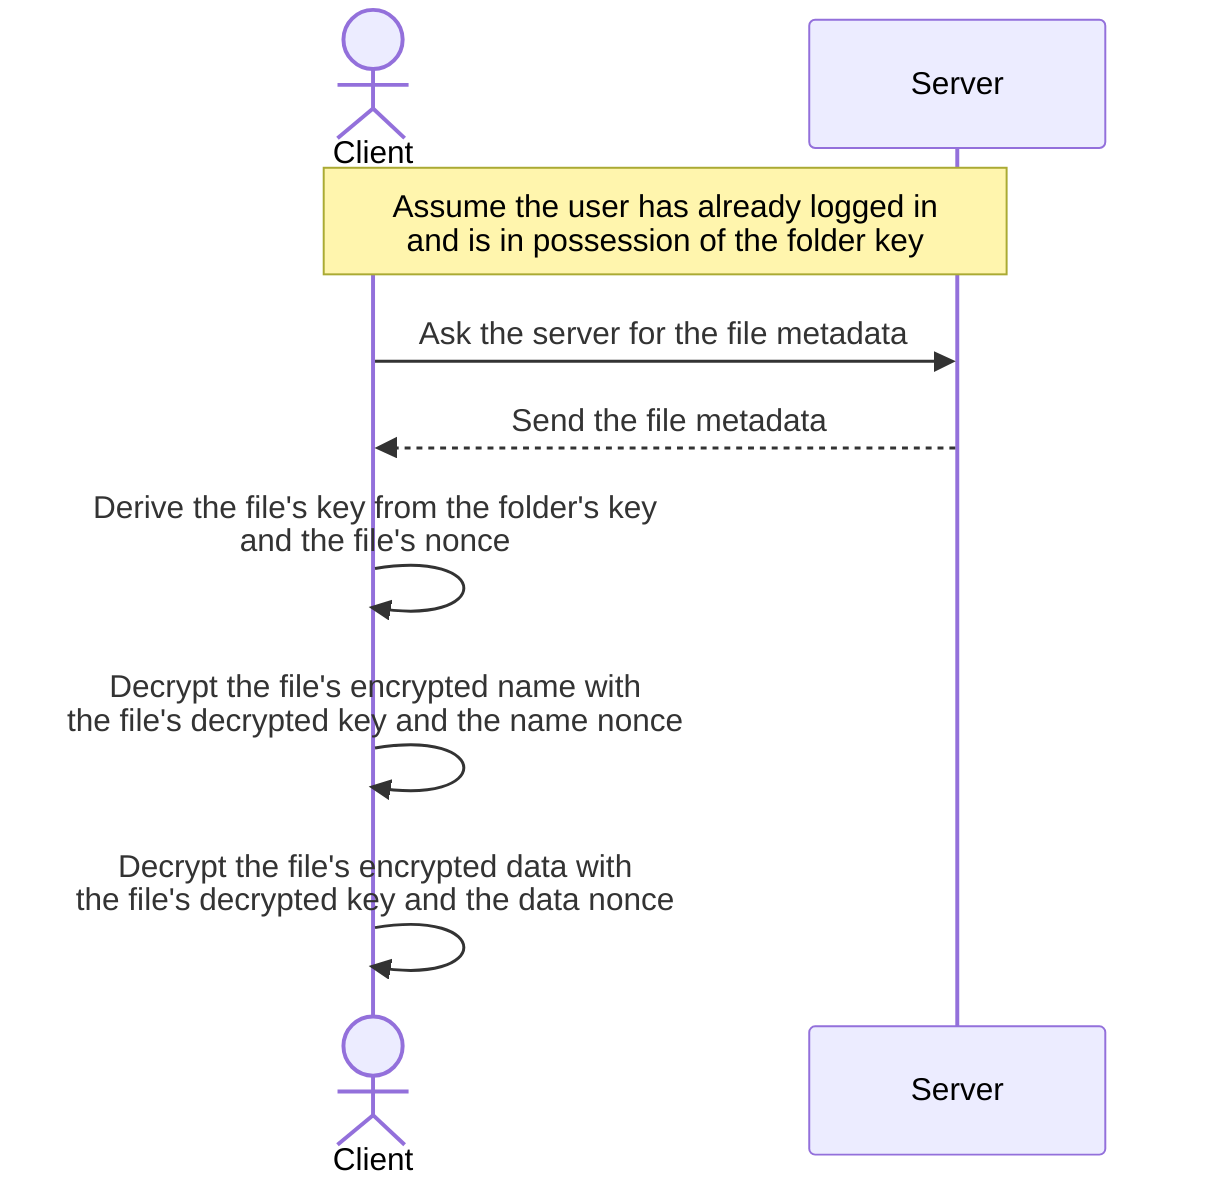 sequenceDiagram
    actor C as Client
    participant S as Server

    note over C,S: Assume the user has already logged in <br> and is in possession of the folder key

    C->>S: Ask the server for the file metadata
    S-->>C: Send the file metadata

    C->>C: Derive the file's key from the folder's key <br> and the file's nonce

    C->>C: Decrypt the file's encrypted name with <br> the file's decrypted key and the name nonce
    C->>C: Decrypt the file's encrypted data with <br> the file's decrypted key and the data nonce